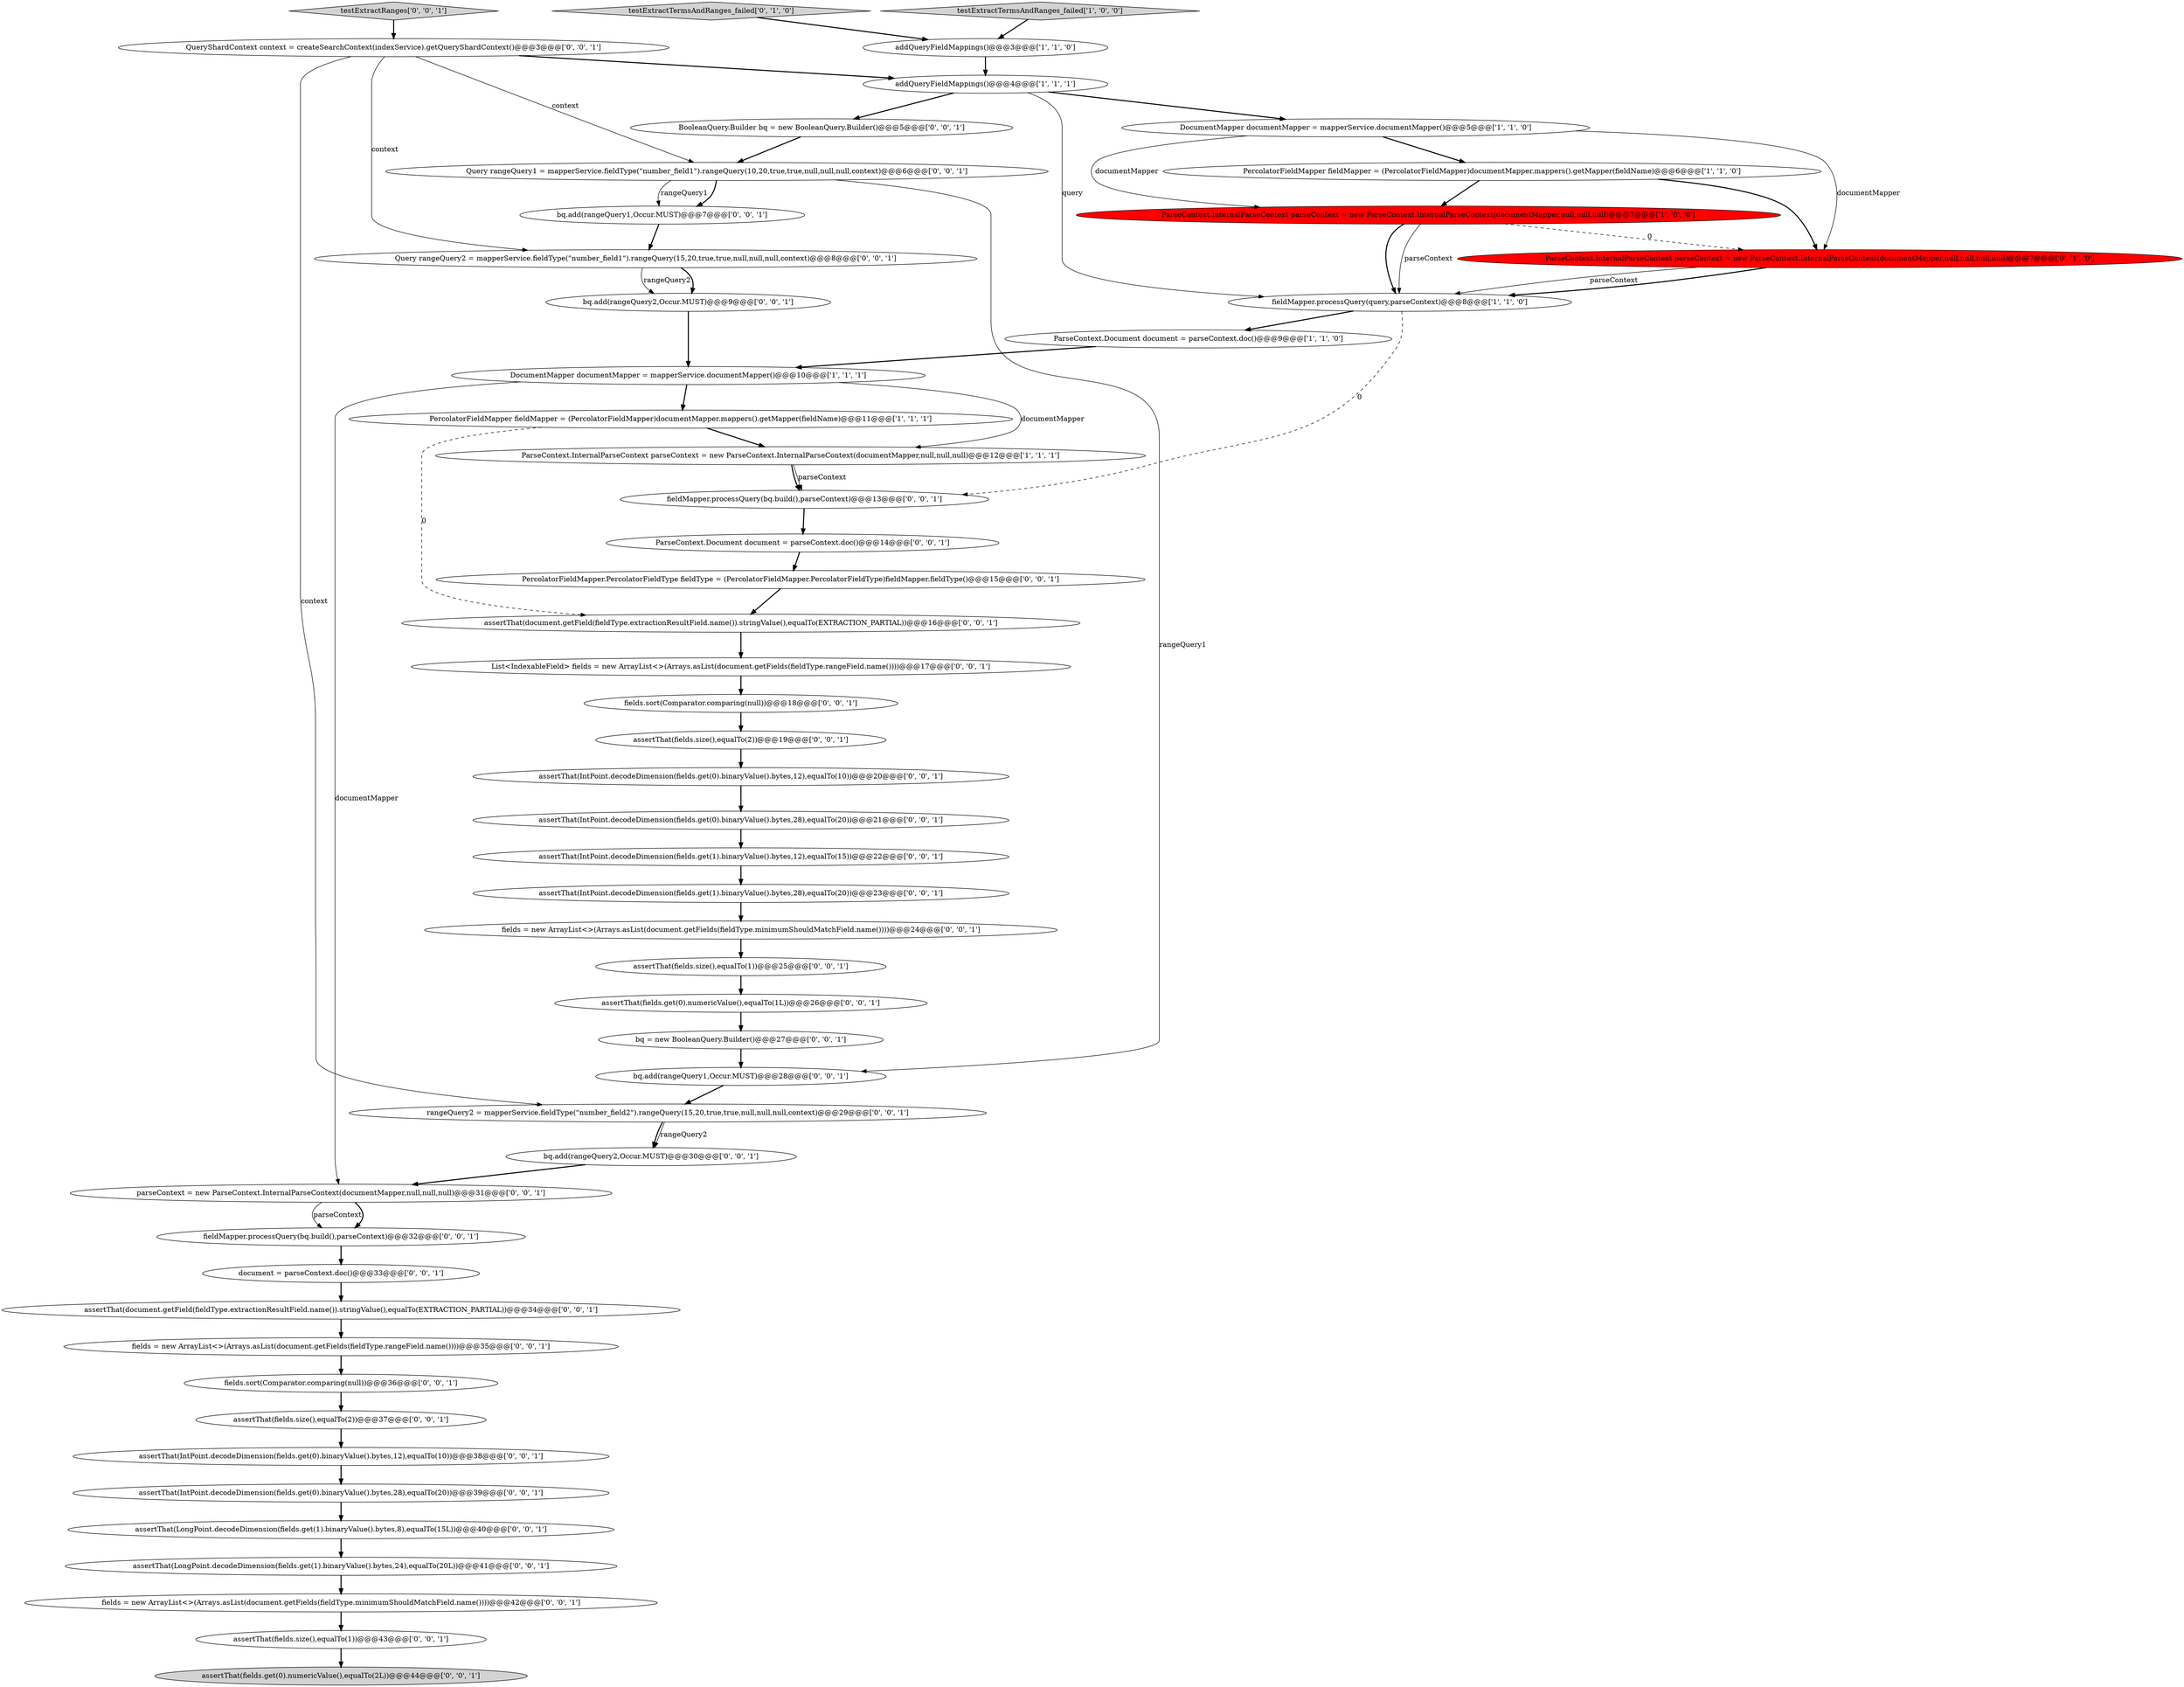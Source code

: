 digraph {
27 [style = filled, label = "assertThat(IntPoint.decodeDimension(fields.get(1).binaryValue().bytes,12),equalTo(15))@@@22@@@['0', '0', '1']", fillcolor = white, shape = ellipse image = "AAA0AAABBB3BBB"];
42 [style = filled, label = "Query rangeQuery1 = mapperService.fieldType(\"number_field1\").rangeQuery(10,20,true,true,null,null,null,context)@@@6@@@['0', '0', '1']", fillcolor = white, shape = ellipse image = "AAA0AAABBB3BBB"];
29 [style = filled, label = "testExtractRanges['0', '0', '1']", fillcolor = lightgray, shape = diamond image = "AAA0AAABBB3BBB"];
34 [style = filled, label = "PercolatorFieldMapper.PercolatorFieldType fieldType = (PercolatorFieldMapper.PercolatorFieldType)fieldMapper.fieldType()@@@15@@@['0', '0', '1']", fillcolor = white, shape = ellipse image = "AAA0AAABBB3BBB"];
6 [style = filled, label = "PercolatorFieldMapper fieldMapper = (PercolatorFieldMapper)documentMapper.mappers().getMapper(fieldName)@@@6@@@['1', '1', '0']", fillcolor = white, shape = ellipse image = "AAA0AAABBB1BBB"];
25 [style = filled, label = "bq = new BooleanQuery.Builder()@@@27@@@['0', '0', '1']", fillcolor = white, shape = ellipse image = "AAA0AAABBB3BBB"];
33 [style = filled, label = "parseContext = new ParseContext.InternalParseContext(documentMapper,null,null,null)@@@31@@@['0', '0', '1']", fillcolor = white, shape = ellipse image = "AAA0AAABBB3BBB"];
49 [style = filled, label = "assertThat(IntPoint.decodeDimension(fields.get(0).binaryValue().bytes,28),equalTo(20))@@@39@@@['0', '0', '1']", fillcolor = white, shape = ellipse image = "AAA0AAABBB3BBB"];
40 [style = filled, label = "assertThat(fields.get(0).numericValue(),equalTo(2L))@@@44@@@['0', '0', '1']", fillcolor = lightgray, shape = ellipse image = "AAA0AAABBB3BBB"];
51 [style = filled, label = "QueryShardContext context = createSearchContext(indexService).getQueryShardContext()@@@3@@@['0', '0', '1']", fillcolor = white, shape = ellipse image = "AAA0AAABBB3BBB"];
48 [style = filled, label = "assertThat(IntPoint.decodeDimension(fields.get(0).binaryValue().bytes,28),equalTo(20))@@@21@@@['0', '0', '1']", fillcolor = white, shape = ellipse image = "AAA0AAABBB3BBB"];
21 [style = filled, label = "bq.add(rangeQuery2,Occur.MUST)@@@30@@@['0', '0', '1']", fillcolor = white, shape = ellipse image = "AAA0AAABBB3BBB"];
26 [style = filled, label = "bq.add(rangeQuery1,Occur.MUST)@@@7@@@['0', '0', '1']", fillcolor = white, shape = ellipse image = "AAA0AAABBB3BBB"];
37 [style = filled, label = "Query rangeQuery2 = mapperService.fieldType(\"number_field1\").rangeQuery(15,20,true,true,null,null,null,context)@@@8@@@['0', '0', '1']", fillcolor = white, shape = ellipse image = "AAA0AAABBB3BBB"];
12 [style = filled, label = "ParseContext.InternalParseContext parseContext = new ParseContext.InternalParseContext(documentMapper,null,null,null,null)@@@7@@@['0', '1', '0']", fillcolor = red, shape = ellipse image = "AAA1AAABBB2BBB"];
30 [style = filled, label = "assertThat(IntPoint.decodeDimension(fields.get(1).binaryValue().bytes,28),equalTo(20))@@@23@@@['0', '0', '1']", fillcolor = white, shape = ellipse image = "AAA0AAABBB3BBB"];
20 [style = filled, label = "assertThat(fields.size(),equalTo(1))@@@25@@@['0', '0', '1']", fillcolor = white, shape = ellipse image = "AAA0AAABBB3BBB"];
10 [style = filled, label = "ParseContext.InternalParseContext parseContext = new ParseContext.InternalParseContext(documentMapper,null,null,null)@@@7@@@['1', '0', '0']", fillcolor = red, shape = ellipse image = "AAA1AAABBB1BBB"];
5 [style = filled, label = "ParseContext.InternalParseContext parseContext = new ParseContext.InternalParseContext(documentMapper,null,null,null)@@@12@@@['1', '1', '1']", fillcolor = white, shape = ellipse image = "AAA0AAABBB1BBB"];
15 [style = filled, label = "assertThat(LongPoint.decodeDimension(fields.get(1).binaryValue().bytes,8),equalTo(15L))@@@40@@@['0', '0', '1']", fillcolor = white, shape = ellipse image = "AAA0AAABBB3BBB"];
46 [style = filled, label = "fieldMapper.processQuery(bq.build(),parseContext)@@@13@@@['0', '0', '1']", fillcolor = white, shape = ellipse image = "AAA0AAABBB3BBB"];
1 [style = filled, label = "PercolatorFieldMapper fieldMapper = (PercolatorFieldMapper)documentMapper.mappers().getMapper(fieldName)@@@11@@@['1', '1', '1']", fillcolor = white, shape = ellipse image = "AAA0AAABBB1BBB"];
14 [style = filled, label = "assertThat(fields.size(),equalTo(1))@@@43@@@['0', '0', '1']", fillcolor = white, shape = ellipse image = "AAA0AAABBB3BBB"];
22 [style = filled, label = "fields.sort(Comparator.comparing(null))@@@36@@@['0', '0', '1']", fillcolor = white, shape = ellipse image = "AAA0AAABBB3BBB"];
24 [style = filled, label = "assertThat(fields.size(),equalTo(2))@@@37@@@['0', '0', '1']", fillcolor = white, shape = ellipse image = "AAA0AAABBB3BBB"];
36 [style = filled, label = "assertThat(fields.size(),equalTo(2))@@@19@@@['0', '0', '1']", fillcolor = white, shape = ellipse image = "AAA0AAABBB3BBB"];
44 [style = filled, label = "assertThat(document.getField(fieldType.extractionResultField.name()).stringValue(),equalTo(EXTRACTION_PARTIAL))@@@16@@@['0', '0', '1']", fillcolor = white, shape = ellipse image = "AAA0AAABBB3BBB"];
13 [style = filled, label = "assertThat(IntPoint.decodeDimension(fields.get(0).binaryValue().bytes,12),equalTo(10))@@@20@@@['0', '0', '1']", fillcolor = white, shape = ellipse image = "AAA0AAABBB3BBB"];
4 [style = filled, label = "addQueryFieldMappings()@@@4@@@['1', '1', '1']", fillcolor = white, shape = ellipse image = "AAA0AAABBB1BBB"];
32 [style = filled, label = "List<IndexableField> fields = new ArrayList<>(Arrays.asList(document.getFields(fieldType.rangeField.name())))@@@17@@@['0', '0', '1']", fillcolor = white, shape = ellipse image = "AAA0AAABBB3BBB"];
43 [style = filled, label = "rangeQuery2 = mapperService.fieldType(\"number_field2\").rangeQuery(15,20,true,true,null,null,null,context)@@@29@@@['0', '0', '1']", fillcolor = white, shape = ellipse image = "AAA0AAABBB3BBB"];
8 [style = filled, label = "fieldMapper.processQuery(query,parseContext)@@@8@@@['1', '1', '0']", fillcolor = white, shape = ellipse image = "AAA0AAABBB1BBB"];
23 [style = filled, label = "fields = new ArrayList<>(Arrays.asList(document.getFields(fieldType.minimumShouldMatchField.name())))@@@42@@@['0', '0', '1']", fillcolor = white, shape = ellipse image = "AAA0AAABBB3BBB"];
19 [style = filled, label = "bq.add(rangeQuery2,Occur.MUST)@@@9@@@['0', '0', '1']", fillcolor = white, shape = ellipse image = "AAA0AAABBB3BBB"];
9 [style = filled, label = "ParseContext.Document document = parseContext.doc()@@@9@@@['1', '1', '0']", fillcolor = white, shape = ellipse image = "AAA0AAABBB1BBB"];
47 [style = filled, label = "assertThat(fields.get(0).numericValue(),equalTo(1L))@@@26@@@['0', '0', '1']", fillcolor = white, shape = ellipse image = "AAA0AAABBB3BBB"];
11 [style = filled, label = "testExtractTermsAndRanges_failed['0', '1', '0']", fillcolor = lightgray, shape = diamond image = "AAA0AAABBB2BBB"];
50 [style = filled, label = "document = parseContext.doc()@@@33@@@['0', '0', '1']", fillcolor = white, shape = ellipse image = "AAA0AAABBB3BBB"];
31 [style = filled, label = "fields.sort(Comparator.comparing(null))@@@18@@@['0', '0', '1']", fillcolor = white, shape = ellipse image = "AAA0AAABBB3BBB"];
39 [style = filled, label = "assertThat(document.getField(fieldType.extractionResultField.name()).stringValue(),equalTo(EXTRACTION_PARTIAL))@@@34@@@['0', '0', '1']", fillcolor = white, shape = ellipse image = "AAA0AAABBB3BBB"];
17 [style = filled, label = "fieldMapper.processQuery(bq.build(),parseContext)@@@32@@@['0', '0', '1']", fillcolor = white, shape = ellipse image = "AAA0AAABBB3BBB"];
28 [style = filled, label = "BooleanQuery.Builder bq = new BooleanQuery.Builder()@@@5@@@['0', '0', '1']", fillcolor = white, shape = ellipse image = "AAA0AAABBB3BBB"];
16 [style = filled, label = "ParseContext.Document document = parseContext.doc()@@@14@@@['0', '0', '1']", fillcolor = white, shape = ellipse image = "AAA0AAABBB3BBB"];
3 [style = filled, label = "DocumentMapper documentMapper = mapperService.documentMapper()@@@5@@@['1', '1', '0']", fillcolor = white, shape = ellipse image = "AAA0AAABBB1BBB"];
41 [style = filled, label = "bq.add(rangeQuery1,Occur.MUST)@@@28@@@['0', '0', '1']", fillcolor = white, shape = ellipse image = "AAA0AAABBB3BBB"];
7 [style = filled, label = "DocumentMapper documentMapper = mapperService.documentMapper()@@@10@@@['1', '1', '1']", fillcolor = white, shape = ellipse image = "AAA0AAABBB1BBB"];
0 [style = filled, label = "addQueryFieldMappings()@@@3@@@['1', '1', '0']", fillcolor = white, shape = ellipse image = "AAA0AAABBB1BBB"];
38 [style = filled, label = "assertThat(IntPoint.decodeDimension(fields.get(0).binaryValue().bytes,12),equalTo(10))@@@38@@@['0', '0', '1']", fillcolor = white, shape = ellipse image = "AAA0AAABBB3BBB"];
45 [style = filled, label = "fields = new ArrayList<>(Arrays.asList(document.getFields(fieldType.rangeField.name())))@@@35@@@['0', '0', '1']", fillcolor = white, shape = ellipse image = "AAA0AAABBB3BBB"];
35 [style = filled, label = "assertThat(LongPoint.decodeDimension(fields.get(1).binaryValue().bytes,24),equalTo(20L))@@@41@@@['0', '0', '1']", fillcolor = white, shape = ellipse image = "AAA0AAABBB3BBB"];
18 [style = filled, label = "fields = new ArrayList<>(Arrays.asList(document.getFields(fieldType.minimumShouldMatchField.name())))@@@24@@@['0', '0', '1']", fillcolor = white, shape = ellipse image = "AAA0AAABBB3BBB"];
2 [style = filled, label = "testExtractTermsAndRanges_failed['1', '0', '0']", fillcolor = lightgray, shape = diamond image = "AAA0AAABBB1BBB"];
1->5 [style = bold, label=""];
4->3 [style = bold, label=""];
42->26 [style = bold, label=""];
43->21 [style = bold, label=""];
43->21 [style = solid, label="rangeQuery2"];
7->1 [style = bold, label=""];
46->16 [style = bold, label=""];
3->10 [style = solid, label="documentMapper"];
51->4 [style = bold, label=""];
25->41 [style = bold, label=""];
27->30 [style = bold, label=""];
21->33 [style = bold, label=""];
10->12 [style = dashed, label="0"];
16->34 [style = bold, label=""];
3->6 [style = bold, label=""];
31->36 [style = bold, label=""];
13->48 [style = bold, label=""];
39->45 [style = bold, label=""];
24->38 [style = bold, label=""];
33->17 [style = solid, label="parseContext"];
9->7 [style = bold, label=""];
8->46 [style = dashed, label="0"];
30->18 [style = bold, label=""];
48->27 [style = bold, label=""];
20->47 [style = bold, label=""];
42->26 [style = solid, label="rangeQuery1"];
50->39 [style = bold, label=""];
4->28 [style = bold, label=""];
15->35 [style = bold, label=""];
42->41 [style = solid, label="rangeQuery1"];
1->44 [style = dashed, label="0"];
23->14 [style = bold, label=""];
51->43 [style = solid, label="context"];
18->20 [style = bold, label=""];
35->23 [style = bold, label=""];
7->5 [style = solid, label="documentMapper"];
2->0 [style = bold, label=""];
11->0 [style = bold, label=""];
36->13 [style = bold, label=""];
47->25 [style = bold, label=""];
17->50 [style = bold, label=""];
51->42 [style = solid, label="context"];
10->8 [style = bold, label=""];
38->49 [style = bold, label=""];
3->12 [style = solid, label="documentMapper"];
7->33 [style = solid, label="documentMapper"];
0->4 [style = bold, label=""];
12->8 [style = bold, label=""];
45->22 [style = bold, label=""];
51->37 [style = solid, label="context"];
6->10 [style = bold, label=""];
44->32 [style = bold, label=""];
34->44 [style = bold, label=""];
8->9 [style = bold, label=""];
37->19 [style = solid, label="rangeQuery2"];
49->15 [style = bold, label=""];
26->37 [style = bold, label=""];
37->19 [style = bold, label=""];
10->8 [style = solid, label="parseContext"];
28->42 [style = bold, label=""];
22->24 [style = bold, label=""];
5->46 [style = bold, label=""];
19->7 [style = bold, label=""];
41->43 [style = bold, label=""];
32->31 [style = bold, label=""];
14->40 [style = bold, label=""];
29->51 [style = bold, label=""];
4->8 [style = solid, label="query"];
12->8 [style = solid, label="parseContext"];
5->46 [style = solid, label="parseContext"];
33->17 [style = bold, label=""];
6->12 [style = bold, label=""];
}
